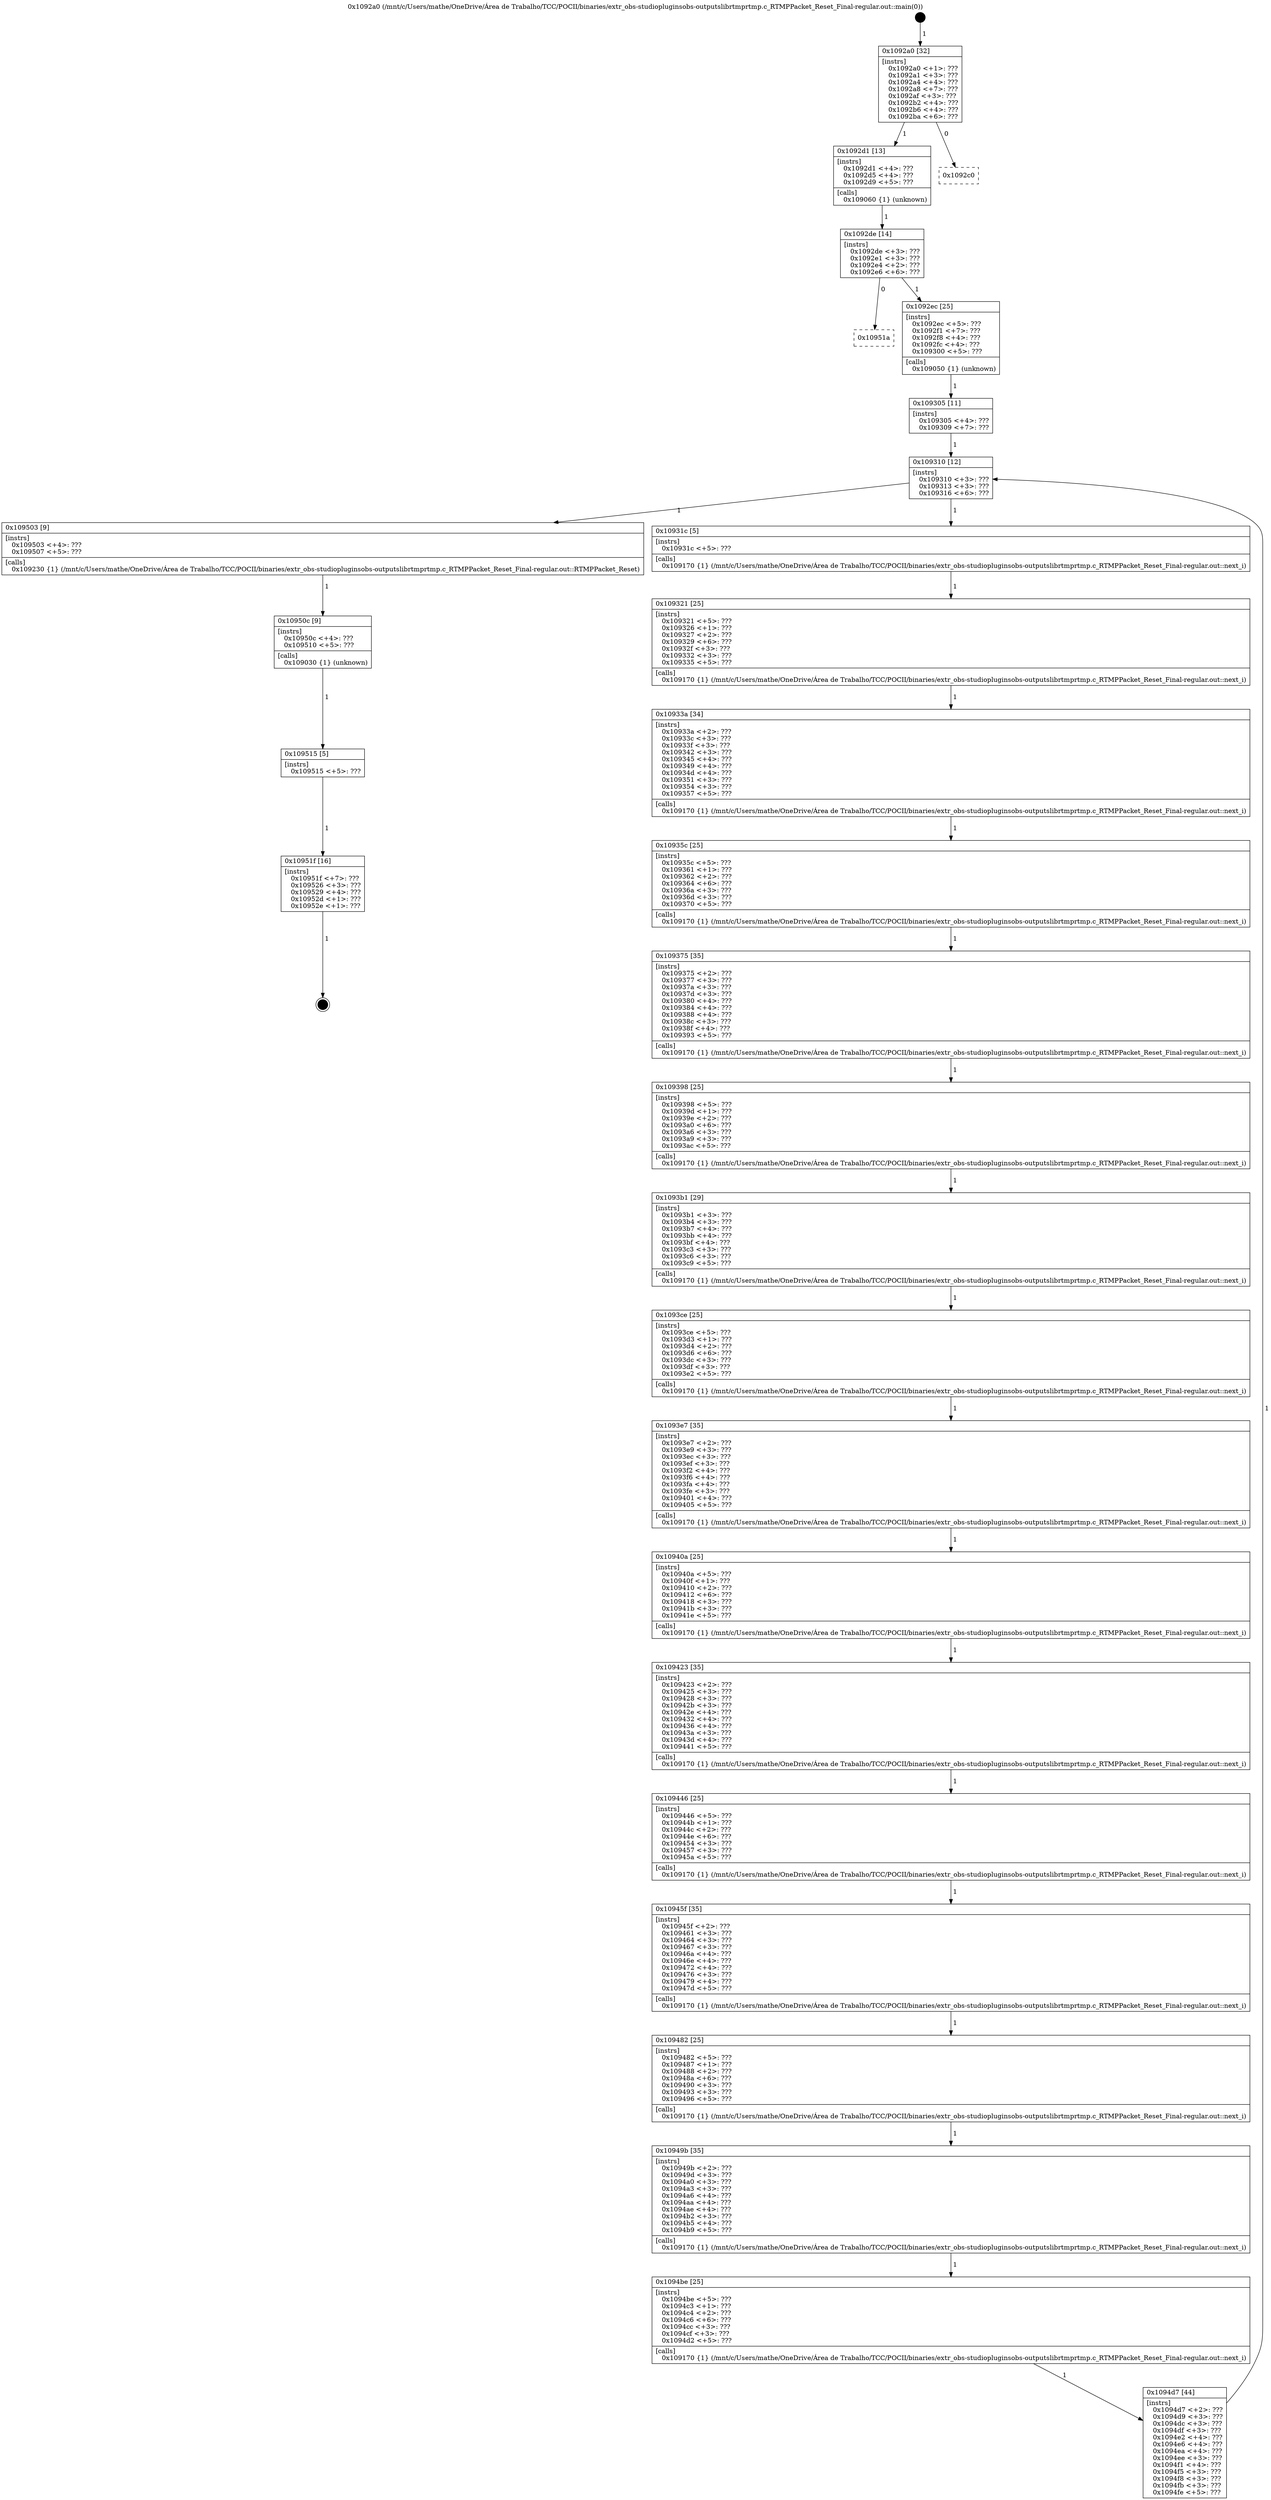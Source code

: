 digraph "0x1092a0" {
  label = "0x1092a0 (/mnt/c/Users/mathe/OneDrive/Área de Trabalho/TCC/POCII/binaries/extr_obs-studiopluginsobs-outputslibrtmprtmp.c_RTMPPacket_Reset_Final-regular.out::main(0))"
  labelloc = "t"
  node[shape=record]

  Entry [label="",width=0.3,height=0.3,shape=circle,fillcolor=black,style=filled]
  "0x1092a0" [label="{
     0x1092a0 [32]\l
     | [instrs]\l
     &nbsp;&nbsp;0x1092a0 \<+1\>: ???\l
     &nbsp;&nbsp;0x1092a1 \<+3\>: ???\l
     &nbsp;&nbsp;0x1092a4 \<+4\>: ???\l
     &nbsp;&nbsp;0x1092a8 \<+7\>: ???\l
     &nbsp;&nbsp;0x1092af \<+3\>: ???\l
     &nbsp;&nbsp;0x1092b2 \<+4\>: ???\l
     &nbsp;&nbsp;0x1092b6 \<+4\>: ???\l
     &nbsp;&nbsp;0x1092ba \<+6\>: ???\l
  }"]
  "0x1092d1" [label="{
     0x1092d1 [13]\l
     | [instrs]\l
     &nbsp;&nbsp;0x1092d1 \<+4\>: ???\l
     &nbsp;&nbsp;0x1092d5 \<+4\>: ???\l
     &nbsp;&nbsp;0x1092d9 \<+5\>: ???\l
     | [calls]\l
     &nbsp;&nbsp;0x109060 \{1\} (unknown)\l
  }"]
  "0x1092c0" [label="{
     0x1092c0\l
  }", style=dashed]
  "0x1092de" [label="{
     0x1092de [14]\l
     | [instrs]\l
     &nbsp;&nbsp;0x1092de \<+3\>: ???\l
     &nbsp;&nbsp;0x1092e1 \<+3\>: ???\l
     &nbsp;&nbsp;0x1092e4 \<+2\>: ???\l
     &nbsp;&nbsp;0x1092e6 \<+6\>: ???\l
  }"]
  "0x10951a" [label="{
     0x10951a\l
  }", style=dashed]
  "0x1092ec" [label="{
     0x1092ec [25]\l
     | [instrs]\l
     &nbsp;&nbsp;0x1092ec \<+5\>: ???\l
     &nbsp;&nbsp;0x1092f1 \<+7\>: ???\l
     &nbsp;&nbsp;0x1092f8 \<+4\>: ???\l
     &nbsp;&nbsp;0x1092fc \<+4\>: ???\l
     &nbsp;&nbsp;0x109300 \<+5\>: ???\l
     | [calls]\l
     &nbsp;&nbsp;0x109050 \{1\} (unknown)\l
  }"]
  Exit [label="",width=0.3,height=0.3,shape=circle,fillcolor=black,style=filled,peripheries=2]
  "0x109310" [label="{
     0x109310 [12]\l
     | [instrs]\l
     &nbsp;&nbsp;0x109310 \<+3\>: ???\l
     &nbsp;&nbsp;0x109313 \<+3\>: ???\l
     &nbsp;&nbsp;0x109316 \<+6\>: ???\l
  }"]
  "0x109503" [label="{
     0x109503 [9]\l
     | [instrs]\l
     &nbsp;&nbsp;0x109503 \<+4\>: ???\l
     &nbsp;&nbsp;0x109507 \<+5\>: ???\l
     | [calls]\l
     &nbsp;&nbsp;0x109230 \{1\} (/mnt/c/Users/mathe/OneDrive/Área de Trabalho/TCC/POCII/binaries/extr_obs-studiopluginsobs-outputslibrtmprtmp.c_RTMPPacket_Reset_Final-regular.out::RTMPPacket_Reset)\l
  }"]
  "0x10931c" [label="{
     0x10931c [5]\l
     | [instrs]\l
     &nbsp;&nbsp;0x10931c \<+5\>: ???\l
     | [calls]\l
     &nbsp;&nbsp;0x109170 \{1\} (/mnt/c/Users/mathe/OneDrive/Área de Trabalho/TCC/POCII/binaries/extr_obs-studiopluginsobs-outputslibrtmprtmp.c_RTMPPacket_Reset_Final-regular.out::next_i)\l
  }"]
  "0x109321" [label="{
     0x109321 [25]\l
     | [instrs]\l
     &nbsp;&nbsp;0x109321 \<+5\>: ???\l
     &nbsp;&nbsp;0x109326 \<+1\>: ???\l
     &nbsp;&nbsp;0x109327 \<+2\>: ???\l
     &nbsp;&nbsp;0x109329 \<+6\>: ???\l
     &nbsp;&nbsp;0x10932f \<+3\>: ???\l
     &nbsp;&nbsp;0x109332 \<+3\>: ???\l
     &nbsp;&nbsp;0x109335 \<+5\>: ???\l
     | [calls]\l
     &nbsp;&nbsp;0x109170 \{1\} (/mnt/c/Users/mathe/OneDrive/Área de Trabalho/TCC/POCII/binaries/extr_obs-studiopluginsobs-outputslibrtmprtmp.c_RTMPPacket_Reset_Final-regular.out::next_i)\l
  }"]
  "0x10933a" [label="{
     0x10933a [34]\l
     | [instrs]\l
     &nbsp;&nbsp;0x10933a \<+2\>: ???\l
     &nbsp;&nbsp;0x10933c \<+3\>: ???\l
     &nbsp;&nbsp;0x10933f \<+3\>: ???\l
     &nbsp;&nbsp;0x109342 \<+3\>: ???\l
     &nbsp;&nbsp;0x109345 \<+4\>: ???\l
     &nbsp;&nbsp;0x109349 \<+4\>: ???\l
     &nbsp;&nbsp;0x10934d \<+4\>: ???\l
     &nbsp;&nbsp;0x109351 \<+3\>: ???\l
     &nbsp;&nbsp;0x109354 \<+3\>: ???\l
     &nbsp;&nbsp;0x109357 \<+5\>: ???\l
     | [calls]\l
     &nbsp;&nbsp;0x109170 \{1\} (/mnt/c/Users/mathe/OneDrive/Área de Trabalho/TCC/POCII/binaries/extr_obs-studiopluginsobs-outputslibrtmprtmp.c_RTMPPacket_Reset_Final-regular.out::next_i)\l
  }"]
  "0x10935c" [label="{
     0x10935c [25]\l
     | [instrs]\l
     &nbsp;&nbsp;0x10935c \<+5\>: ???\l
     &nbsp;&nbsp;0x109361 \<+1\>: ???\l
     &nbsp;&nbsp;0x109362 \<+2\>: ???\l
     &nbsp;&nbsp;0x109364 \<+6\>: ???\l
     &nbsp;&nbsp;0x10936a \<+3\>: ???\l
     &nbsp;&nbsp;0x10936d \<+3\>: ???\l
     &nbsp;&nbsp;0x109370 \<+5\>: ???\l
     | [calls]\l
     &nbsp;&nbsp;0x109170 \{1\} (/mnt/c/Users/mathe/OneDrive/Área de Trabalho/TCC/POCII/binaries/extr_obs-studiopluginsobs-outputslibrtmprtmp.c_RTMPPacket_Reset_Final-regular.out::next_i)\l
  }"]
  "0x109375" [label="{
     0x109375 [35]\l
     | [instrs]\l
     &nbsp;&nbsp;0x109375 \<+2\>: ???\l
     &nbsp;&nbsp;0x109377 \<+3\>: ???\l
     &nbsp;&nbsp;0x10937a \<+3\>: ???\l
     &nbsp;&nbsp;0x10937d \<+3\>: ???\l
     &nbsp;&nbsp;0x109380 \<+4\>: ???\l
     &nbsp;&nbsp;0x109384 \<+4\>: ???\l
     &nbsp;&nbsp;0x109388 \<+4\>: ???\l
     &nbsp;&nbsp;0x10938c \<+3\>: ???\l
     &nbsp;&nbsp;0x10938f \<+4\>: ???\l
     &nbsp;&nbsp;0x109393 \<+5\>: ???\l
     | [calls]\l
     &nbsp;&nbsp;0x109170 \{1\} (/mnt/c/Users/mathe/OneDrive/Área de Trabalho/TCC/POCII/binaries/extr_obs-studiopluginsobs-outputslibrtmprtmp.c_RTMPPacket_Reset_Final-regular.out::next_i)\l
  }"]
  "0x109398" [label="{
     0x109398 [25]\l
     | [instrs]\l
     &nbsp;&nbsp;0x109398 \<+5\>: ???\l
     &nbsp;&nbsp;0x10939d \<+1\>: ???\l
     &nbsp;&nbsp;0x10939e \<+2\>: ???\l
     &nbsp;&nbsp;0x1093a0 \<+6\>: ???\l
     &nbsp;&nbsp;0x1093a6 \<+3\>: ???\l
     &nbsp;&nbsp;0x1093a9 \<+3\>: ???\l
     &nbsp;&nbsp;0x1093ac \<+5\>: ???\l
     | [calls]\l
     &nbsp;&nbsp;0x109170 \{1\} (/mnt/c/Users/mathe/OneDrive/Área de Trabalho/TCC/POCII/binaries/extr_obs-studiopluginsobs-outputslibrtmprtmp.c_RTMPPacket_Reset_Final-regular.out::next_i)\l
  }"]
  "0x1093b1" [label="{
     0x1093b1 [29]\l
     | [instrs]\l
     &nbsp;&nbsp;0x1093b1 \<+3\>: ???\l
     &nbsp;&nbsp;0x1093b4 \<+3\>: ???\l
     &nbsp;&nbsp;0x1093b7 \<+4\>: ???\l
     &nbsp;&nbsp;0x1093bb \<+4\>: ???\l
     &nbsp;&nbsp;0x1093bf \<+4\>: ???\l
     &nbsp;&nbsp;0x1093c3 \<+3\>: ???\l
     &nbsp;&nbsp;0x1093c6 \<+3\>: ???\l
     &nbsp;&nbsp;0x1093c9 \<+5\>: ???\l
     | [calls]\l
     &nbsp;&nbsp;0x109170 \{1\} (/mnt/c/Users/mathe/OneDrive/Área de Trabalho/TCC/POCII/binaries/extr_obs-studiopluginsobs-outputslibrtmprtmp.c_RTMPPacket_Reset_Final-regular.out::next_i)\l
  }"]
  "0x1093ce" [label="{
     0x1093ce [25]\l
     | [instrs]\l
     &nbsp;&nbsp;0x1093ce \<+5\>: ???\l
     &nbsp;&nbsp;0x1093d3 \<+1\>: ???\l
     &nbsp;&nbsp;0x1093d4 \<+2\>: ???\l
     &nbsp;&nbsp;0x1093d6 \<+6\>: ???\l
     &nbsp;&nbsp;0x1093dc \<+3\>: ???\l
     &nbsp;&nbsp;0x1093df \<+3\>: ???\l
     &nbsp;&nbsp;0x1093e2 \<+5\>: ???\l
     | [calls]\l
     &nbsp;&nbsp;0x109170 \{1\} (/mnt/c/Users/mathe/OneDrive/Área de Trabalho/TCC/POCII/binaries/extr_obs-studiopluginsobs-outputslibrtmprtmp.c_RTMPPacket_Reset_Final-regular.out::next_i)\l
  }"]
  "0x1093e7" [label="{
     0x1093e7 [35]\l
     | [instrs]\l
     &nbsp;&nbsp;0x1093e7 \<+2\>: ???\l
     &nbsp;&nbsp;0x1093e9 \<+3\>: ???\l
     &nbsp;&nbsp;0x1093ec \<+3\>: ???\l
     &nbsp;&nbsp;0x1093ef \<+3\>: ???\l
     &nbsp;&nbsp;0x1093f2 \<+4\>: ???\l
     &nbsp;&nbsp;0x1093f6 \<+4\>: ???\l
     &nbsp;&nbsp;0x1093fa \<+4\>: ???\l
     &nbsp;&nbsp;0x1093fe \<+3\>: ???\l
     &nbsp;&nbsp;0x109401 \<+4\>: ???\l
     &nbsp;&nbsp;0x109405 \<+5\>: ???\l
     | [calls]\l
     &nbsp;&nbsp;0x109170 \{1\} (/mnt/c/Users/mathe/OneDrive/Área de Trabalho/TCC/POCII/binaries/extr_obs-studiopluginsobs-outputslibrtmprtmp.c_RTMPPacket_Reset_Final-regular.out::next_i)\l
  }"]
  "0x10940a" [label="{
     0x10940a [25]\l
     | [instrs]\l
     &nbsp;&nbsp;0x10940a \<+5\>: ???\l
     &nbsp;&nbsp;0x10940f \<+1\>: ???\l
     &nbsp;&nbsp;0x109410 \<+2\>: ???\l
     &nbsp;&nbsp;0x109412 \<+6\>: ???\l
     &nbsp;&nbsp;0x109418 \<+3\>: ???\l
     &nbsp;&nbsp;0x10941b \<+3\>: ???\l
     &nbsp;&nbsp;0x10941e \<+5\>: ???\l
     | [calls]\l
     &nbsp;&nbsp;0x109170 \{1\} (/mnt/c/Users/mathe/OneDrive/Área de Trabalho/TCC/POCII/binaries/extr_obs-studiopluginsobs-outputslibrtmprtmp.c_RTMPPacket_Reset_Final-regular.out::next_i)\l
  }"]
  "0x109423" [label="{
     0x109423 [35]\l
     | [instrs]\l
     &nbsp;&nbsp;0x109423 \<+2\>: ???\l
     &nbsp;&nbsp;0x109425 \<+3\>: ???\l
     &nbsp;&nbsp;0x109428 \<+3\>: ???\l
     &nbsp;&nbsp;0x10942b \<+3\>: ???\l
     &nbsp;&nbsp;0x10942e \<+4\>: ???\l
     &nbsp;&nbsp;0x109432 \<+4\>: ???\l
     &nbsp;&nbsp;0x109436 \<+4\>: ???\l
     &nbsp;&nbsp;0x10943a \<+3\>: ???\l
     &nbsp;&nbsp;0x10943d \<+4\>: ???\l
     &nbsp;&nbsp;0x109441 \<+5\>: ???\l
     | [calls]\l
     &nbsp;&nbsp;0x109170 \{1\} (/mnt/c/Users/mathe/OneDrive/Área de Trabalho/TCC/POCII/binaries/extr_obs-studiopluginsobs-outputslibrtmprtmp.c_RTMPPacket_Reset_Final-regular.out::next_i)\l
  }"]
  "0x109446" [label="{
     0x109446 [25]\l
     | [instrs]\l
     &nbsp;&nbsp;0x109446 \<+5\>: ???\l
     &nbsp;&nbsp;0x10944b \<+1\>: ???\l
     &nbsp;&nbsp;0x10944c \<+2\>: ???\l
     &nbsp;&nbsp;0x10944e \<+6\>: ???\l
     &nbsp;&nbsp;0x109454 \<+3\>: ???\l
     &nbsp;&nbsp;0x109457 \<+3\>: ???\l
     &nbsp;&nbsp;0x10945a \<+5\>: ???\l
     | [calls]\l
     &nbsp;&nbsp;0x109170 \{1\} (/mnt/c/Users/mathe/OneDrive/Área de Trabalho/TCC/POCII/binaries/extr_obs-studiopluginsobs-outputslibrtmprtmp.c_RTMPPacket_Reset_Final-regular.out::next_i)\l
  }"]
  "0x10945f" [label="{
     0x10945f [35]\l
     | [instrs]\l
     &nbsp;&nbsp;0x10945f \<+2\>: ???\l
     &nbsp;&nbsp;0x109461 \<+3\>: ???\l
     &nbsp;&nbsp;0x109464 \<+3\>: ???\l
     &nbsp;&nbsp;0x109467 \<+3\>: ???\l
     &nbsp;&nbsp;0x10946a \<+4\>: ???\l
     &nbsp;&nbsp;0x10946e \<+4\>: ???\l
     &nbsp;&nbsp;0x109472 \<+4\>: ???\l
     &nbsp;&nbsp;0x109476 \<+3\>: ???\l
     &nbsp;&nbsp;0x109479 \<+4\>: ???\l
     &nbsp;&nbsp;0x10947d \<+5\>: ???\l
     | [calls]\l
     &nbsp;&nbsp;0x109170 \{1\} (/mnt/c/Users/mathe/OneDrive/Área de Trabalho/TCC/POCII/binaries/extr_obs-studiopluginsobs-outputslibrtmprtmp.c_RTMPPacket_Reset_Final-regular.out::next_i)\l
  }"]
  "0x109482" [label="{
     0x109482 [25]\l
     | [instrs]\l
     &nbsp;&nbsp;0x109482 \<+5\>: ???\l
     &nbsp;&nbsp;0x109487 \<+1\>: ???\l
     &nbsp;&nbsp;0x109488 \<+2\>: ???\l
     &nbsp;&nbsp;0x10948a \<+6\>: ???\l
     &nbsp;&nbsp;0x109490 \<+3\>: ???\l
     &nbsp;&nbsp;0x109493 \<+3\>: ???\l
     &nbsp;&nbsp;0x109496 \<+5\>: ???\l
     | [calls]\l
     &nbsp;&nbsp;0x109170 \{1\} (/mnt/c/Users/mathe/OneDrive/Área de Trabalho/TCC/POCII/binaries/extr_obs-studiopluginsobs-outputslibrtmprtmp.c_RTMPPacket_Reset_Final-regular.out::next_i)\l
  }"]
  "0x10949b" [label="{
     0x10949b [35]\l
     | [instrs]\l
     &nbsp;&nbsp;0x10949b \<+2\>: ???\l
     &nbsp;&nbsp;0x10949d \<+3\>: ???\l
     &nbsp;&nbsp;0x1094a0 \<+3\>: ???\l
     &nbsp;&nbsp;0x1094a3 \<+3\>: ???\l
     &nbsp;&nbsp;0x1094a6 \<+4\>: ???\l
     &nbsp;&nbsp;0x1094aa \<+4\>: ???\l
     &nbsp;&nbsp;0x1094ae \<+4\>: ???\l
     &nbsp;&nbsp;0x1094b2 \<+3\>: ???\l
     &nbsp;&nbsp;0x1094b5 \<+4\>: ???\l
     &nbsp;&nbsp;0x1094b9 \<+5\>: ???\l
     | [calls]\l
     &nbsp;&nbsp;0x109170 \{1\} (/mnt/c/Users/mathe/OneDrive/Área de Trabalho/TCC/POCII/binaries/extr_obs-studiopluginsobs-outputslibrtmprtmp.c_RTMPPacket_Reset_Final-regular.out::next_i)\l
  }"]
  "0x1094be" [label="{
     0x1094be [25]\l
     | [instrs]\l
     &nbsp;&nbsp;0x1094be \<+5\>: ???\l
     &nbsp;&nbsp;0x1094c3 \<+1\>: ???\l
     &nbsp;&nbsp;0x1094c4 \<+2\>: ???\l
     &nbsp;&nbsp;0x1094c6 \<+6\>: ???\l
     &nbsp;&nbsp;0x1094cc \<+3\>: ???\l
     &nbsp;&nbsp;0x1094cf \<+3\>: ???\l
     &nbsp;&nbsp;0x1094d2 \<+5\>: ???\l
     | [calls]\l
     &nbsp;&nbsp;0x109170 \{1\} (/mnt/c/Users/mathe/OneDrive/Área de Trabalho/TCC/POCII/binaries/extr_obs-studiopluginsobs-outputslibrtmprtmp.c_RTMPPacket_Reset_Final-regular.out::next_i)\l
  }"]
  "0x1094d7" [label="{
     0x1094d7 [44]\l
     | [instrs]\l
     &nbsp;&nbsp;0x1094d7 \<+2\>: ???\l
     &nbsp;&nbsp;0x1094d9 \<+3\>: ???\l
     &nbsp;&nbsp;0x1094dc \<+3\>: ???\l
     &nbsp;&nbsp;0x1094df \<+3\>: ???\l
     &nbsp;&nbsp;0x1094e2 \<+4\>: ???\l
     &nbsp;&nbsp;0x1094e6 \<+4\>: ???\l
     &nbsp;&nbsp;0x1094ea \<+4\>: ???\l
     &nbsp;&nbsp;0x1094ee \<+3\>: ???\l
     &nbsp;&nbsp;0x1094f1 \<+4\>: ???\l
     &nbsp;&nbsp;0x1094f5 \<+3\>: ???\l
     &nbsp;&nbsp;0x1094f8 \<+3\>: ???\l
     &nbsp;&nbsp;0x1094fb \<+3\>: ???\l
     &nbsp;&nbsp;0x1094fe \<+5\>: ???\l
  }"]
  "0x109305" [label="{
     0x109305 [11]\l
     | [instrs]\l
     &nbsp;&nbsp;0x109305 \<+4\>: ???\l
     &nbsp;&nbsp;0x109309 \<+7\>: ???\l
  }"]
  "0x10950c" [label="{
     0x10950c [9]\l
     | [instrs]\l
     &nbsp;&nbsp;0x10950c \<+4\>: ???\l
     &nbsp;&nbsp;0x109510 \<+5\>: ???\l
     | [calls]\l
     &nbsp;&nbsp;0x109030 \{1\} (unknown)\l
  }"]
  "0x109515" [label="{
     0x109515 [5]\l
     | [instrs]\l
     &nbsp;&nbsp;0x109515 \<+5\>: ???\l
  }"]
  "0x10951f" [label="{
     0x10951f [16]\l
     | [instrs]\l
     &nbsp;&nbsp;0x10951f \<+7\>: ???\l
     &nbsp;&nbsp;0x109526 \<+3\>: ???\l
     &nbsp;&nbsp;0x109529 \<+4\>: ???\l
     &nbsp;&nbsp;0x10952d \<+1\>: ???\l
     &nbsp;&nbsp;0x10952e \<+1\>: ???\l
  }"]
  Entry -> "0x1092a0" [label=" 1"]
  "0x1092a0" -> "0x1092d1" [label=" 1"]
  "0x1092a0" -> "0x1092c0" [label=" 0"]
  "0x1092d1" -> "0x1092de" [label=" 1"]
  "0x1092de" -> "0x10951a" [label=" 0"]
  "0x1092de" -> "0x1092ec" [label=" 1"]
  "0x10951f" -> Exit [label=" 1"]
  "0x1092ec" -> "0x109305" [label=" 1"]
  "0x109310" -> "0x109503" [label=" 1"]
  "0x109310" -> "0x10931c" [label=" 1"]
  "0x10931c" -> "0x109321" [label=" 1"]
  "0x109321" -> "0x10933a" [label=" 1"]
  "0x10933a" -> "0x10935c" [label=" 1"]
  "0x10935c" -> "0x109375" [label=" 1"]
  "0x109375" -> "0x109398" [label=" 1"]
  "0x109398" -> "0x1093b1" [label=" 1"]
  "0x1093b1" -> "0x1093ce" [label=" 1"]
  "0x1093ce" -> "0x1093e7" [label=" 1"]
  "0x1093e7" -> "0x10940a" [label=" 1"]
  "0x10940a" -> "0x109423" [label=" 1"]
  "0x109423" -> "0x109446" [label=" 1"]
  "0x109446" -> "0x10945f" [label=" 1"]
  "0x10945f" -> "0x109482" [label=" 1"]
  "0x109482" -> "0x10949b" [label=" 1"]
  "0x10949b" -> "0x1094be" [label=" 1"]
  "0x1094be" -> "0x1094d7" [label=" 1"]
  "0x109305" -> "0x109310" [label=" 1"]
  "0x1094d7" -> "0x109310" [label=" 1"]
  "0x109503" -> "0x10950c" [label=" 1"]
  "0x10950c" -> "0x109515" [label=" 1"]
  "0x109515" -> "0x10951f" [label=" 1"]
}
